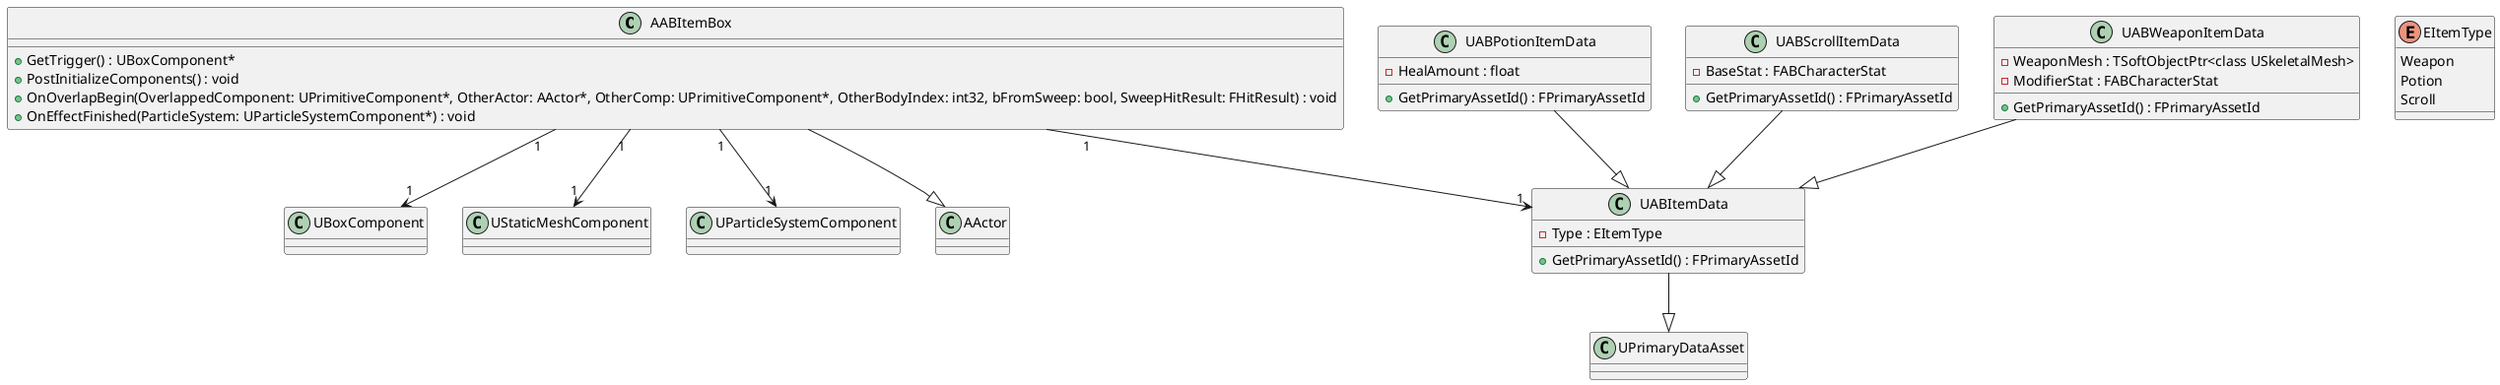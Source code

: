@startuml

class AABItemBox {
    + GetTrigger() : UBoxComponent*
    + PostInitializeComponents() : void
    + OnOverlapBegin(OverlappedComponent: UPrimitiveComponent*, OtherActor: AActor*, OtherComp: UPrimitiveComponent*, OtherBodyIndex: int32, bFromSweep: bool, SweepHitResult: FHitResult) : void
    + OnEffectFinished(ParticleSystem: UParticleSystemComponent*) : void
}
class UBoxComponent {
}
class UStaticMeshComponent {
}
class UParticleSystemComponent {
}
class UABItemData {
}
class UABItemData {
    + GetPrimaryAssetId() : FPrimaryAssetId
    - Type : EItemType
}
enum EItemType {
    Weapon
    Potion
    Scroll
}
class UABPotionItemData {
    + GetPrimaryAssetId() : FPrimaryAssetId
    - HealAmount : float
}
class UABScrollItemData {
    + GetPrimaryAssetId() : FPrimaryAssetId
    - BaseStat : FABCharacterStat
}
class UABWeaponItemData {
    + GetPrimaryAssetId() : FPrimaryAssetId
    - WeaponMesh : TSoftObjectPtr<class USkeletalMesh>
    - ModifierStat : FABCharacterStat
}
UABWeaponItemData --|> UABItemData
UABScrollItemData --|> UABItemData
UABPotionItemData --|> UABItemData
UABItemData --|> UPrimaryDataAsset
AABItemBox --|> AActor
AABItemBox "1" --> "1" UBoxComponent
AABItemBox "1" --> "1" UStaticMeshComponent
AABItemBox "1" --> "1" UParticleSystemComponent
AABItemBox "1" --> "1" UABItemData

@enduml
